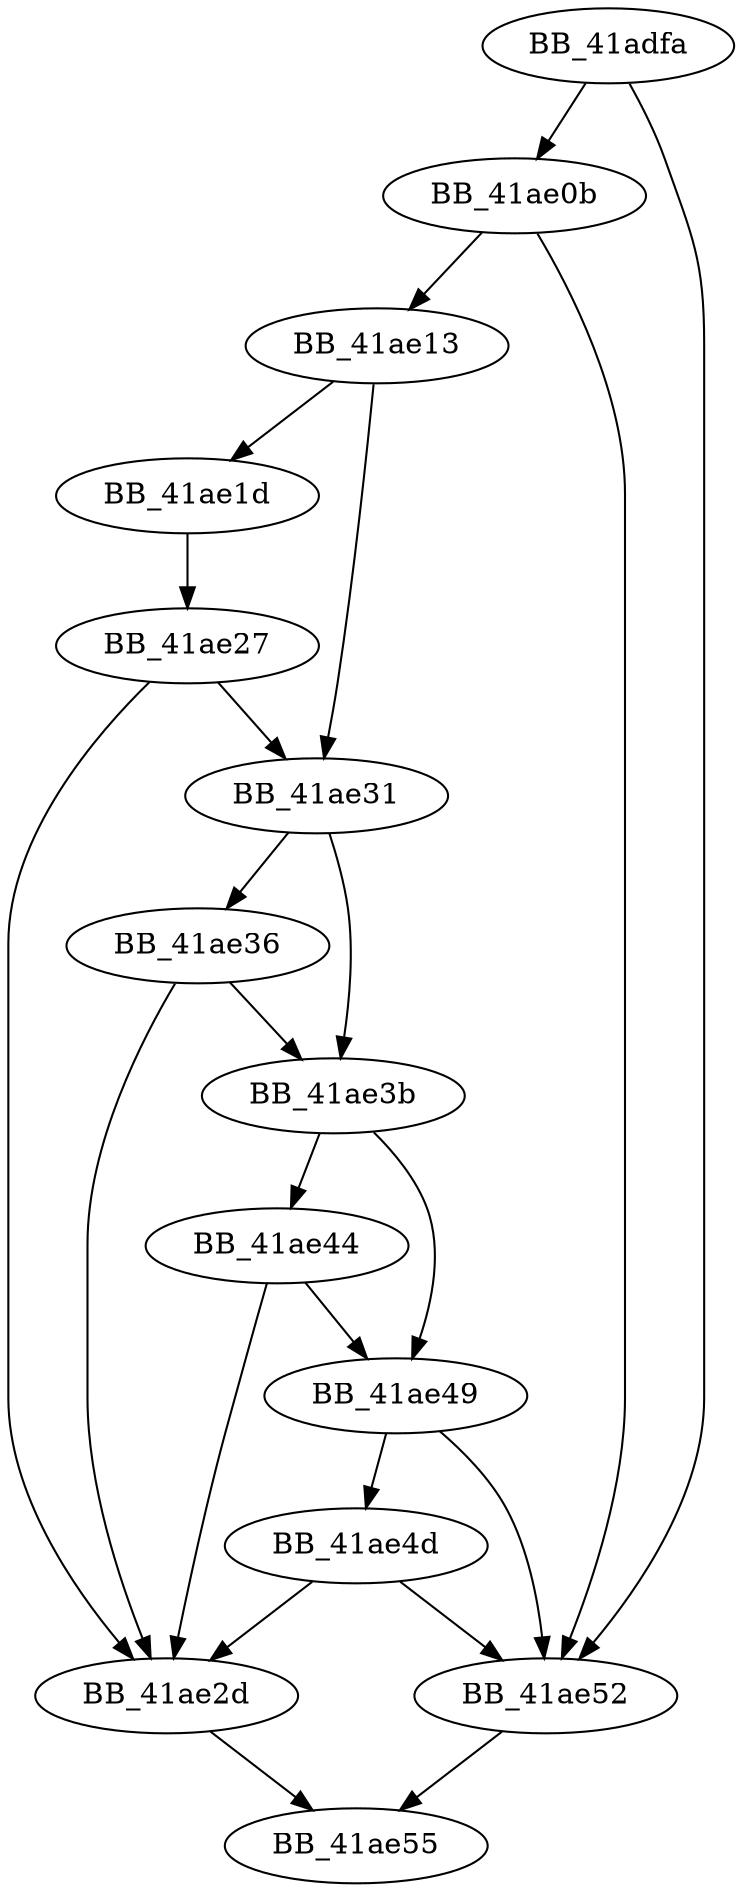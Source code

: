DiGraph ___TypeMatch{
BB_41adfa->BB_41ae0b
BB_41adfa->BB_41ae52
BB_41ae0b->BB_41ae13
BB_41ae0b->BB_41ae52
BB_41ae13->BB_41ae1d
BB_41ae13->BB_41ae31
BB_41ae1d->BB_41ae27
BB_41ae27->BB_41ae2d
BB_41ae27->BB_41ae31
BB_41ae2d->BB_41ae55
BB_41ae31->BB_41ae36
BB_41ae31->BB_41ae3b
BB_41ae36->BB_41ae2d
BB_41ae36->BB_41ae3b
BB_41ae3b->BB_41ae44
BB_41ae3b->BB_41ae49
BB_41ae44->BB_41ae2d
BB_41ae44->BB_41ae49
BB_41ae49->BB_41ae4d
BB_41ae49->BB_41ae52
BB_41ae4d->BB_41ae2d
BB_41ae4d->BB_41ae52
BB_41ae52->BB_41ae55
}
